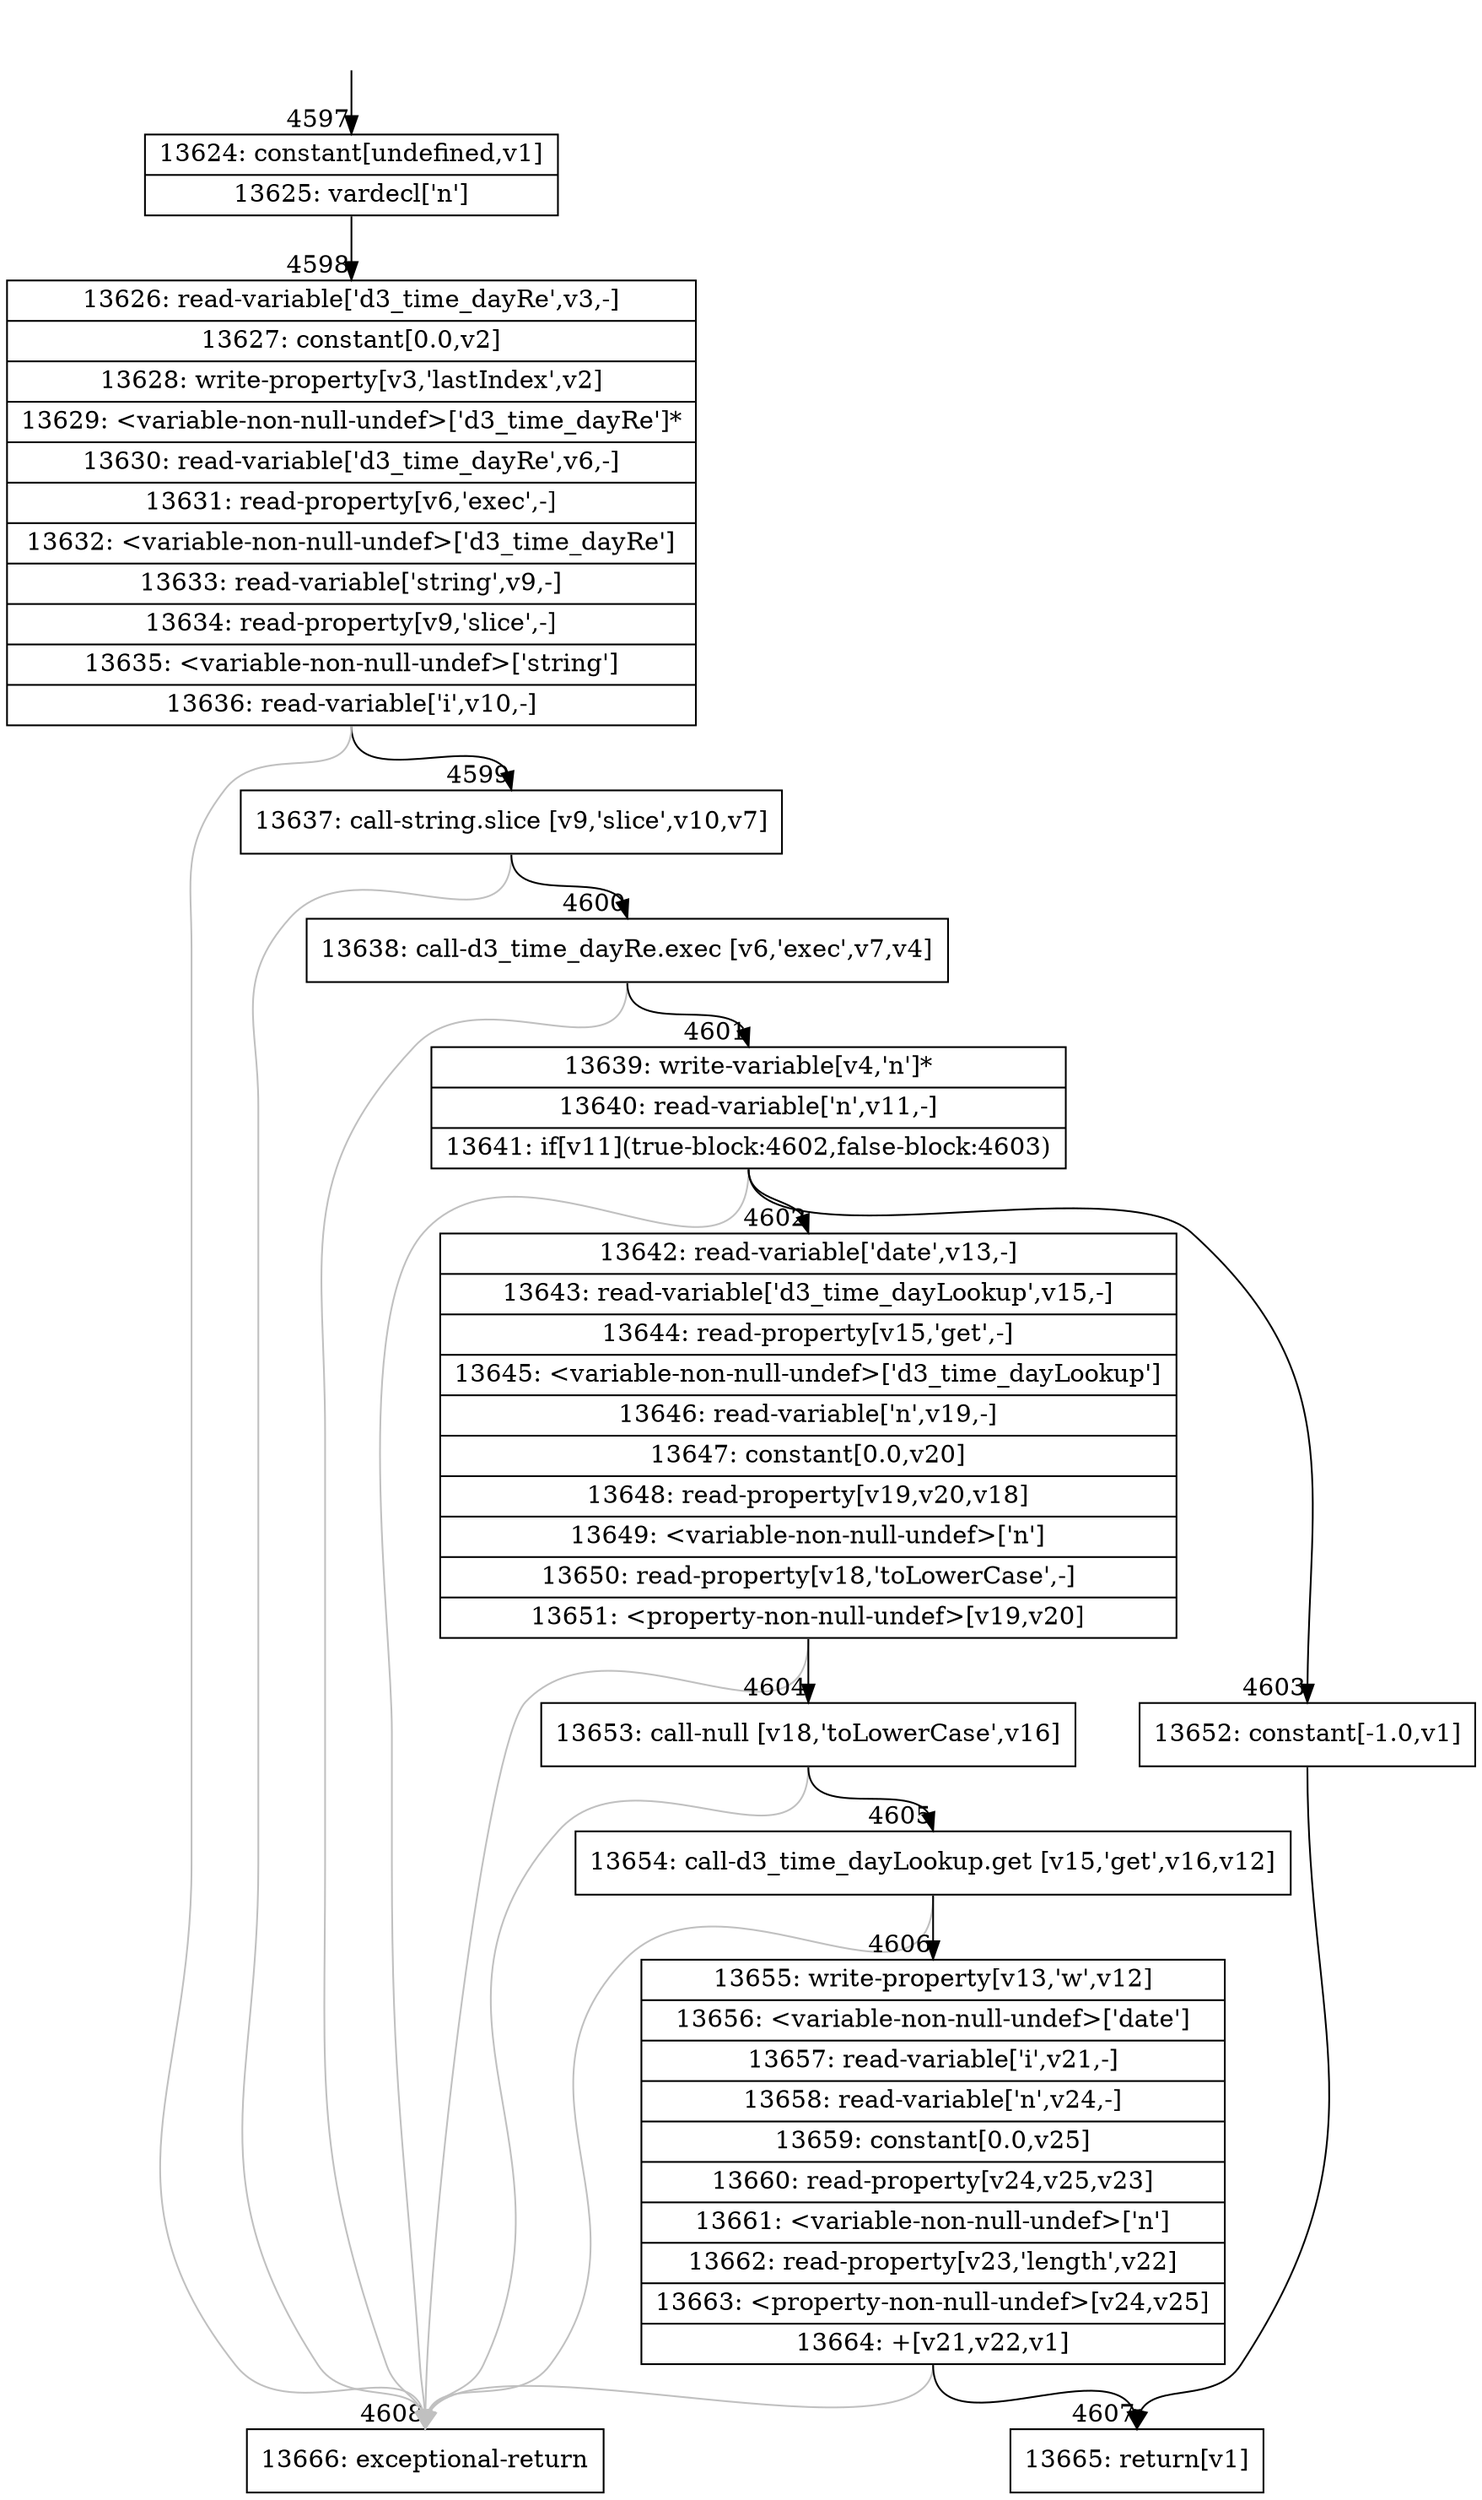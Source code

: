digraph {
rankdir="TD"
BB_entry433[shape=none,label=""];
BB_entry433 -> BB4597 [tailport=s, headport=n, headlabel="    4597"]
BB4597 [shape=record label="{13624: constant[undefined,v1]|13625: vardecl['n']}" ] 
BB4597 -> BB4598 [tailport=s, headport=n, headlabel="      4598"]
BB4598 [shape=record label="{13626: read-variable['d3_time_dayRe',v3,-]|13627: constant[0.0,v2]|13628: write-property[v3,'lastIndex',v2]|13629: \<variable-non-null-undef\>['d3_time_dayRe']*|13630: read-variable['d3_time_dayRe',v6,-]|13631: read-property[v6,'exec',-]|13632: \<variable-non-null-undef\>['d3_time_dayRe']|13633: read-variable['string',v9,-]|13634: read-property[v9,'slice',-]|13635: \<variable-non-null-undef\>['string']|13636: read-variable['i',v10,-]}" ] 
BB4598 -> BB4599 [tailport=s, headport=n, headlabel="      4599"]
BB4598 -> BB4608 [tailport=s, headport=n, color=gray, headlabel="      4608"]
BB4599 [shape=record label="{13637: call-string.slice [v9,'slice',v10,v7]}" ] 
BB4599 -> BB4600 [tailport=s, headport=n, headlabel="      4600"]
BB4599 -> BB4608 [tailport=s, headport=n, color=gray]
BB4600 [shape=record label="{13638: call-d3_time_dayRe.exec [v6,'exec',v7,v4]}" ] 
BB4600 -> BB4601 [tailport=s, headport=n, headlabel="      4601"]
BB4600 -> BB4608 [tailport=s, headport=n, color=gray]
BB4601 [shape=record label="{13639: write-variable[v4,'n']*|13640: read-variable['n',v11,-]|13641: if[v11](true-block:4602,false-block:4603)}" ] 
BB4601 -> BB4602 [tailport=s, headport=n, headlabel="      4602"]
BB4601 -> BB4603 [tailport=s, headport=n, headlabel="      4603"]
BB4601 -> BB4608 [tailport=s, headport=n, color=gray]
BB4602 [shape=record label="{13642: read-variable['date',v13,-]|13643: read-variable['d3_time_dayLookup',v15,-]|13644: read-property[v15,'get',-]|13645: \<variable-non-null-undef\>['d3_time_dayLookup']|13646: read-variable['n',v19,-]|13647: constant[0.0,v20]|13648: read-property[v19,v20,v18]|13649: \<variable-non-null-undef\>['n']|13650: read-property[v18,'toLowerCase',-]|13651: \<property-non-null-undef\>[v19,v20]}" ] 
BB4602 -> BB4604 [tailport=s, headport=n, headlabel="      4604"]
BB4602 -> BB4608 [tailport=s, headport=n, color=gray]
BB4603 [shape=record label="{13652: constant[-1.0,v1]}" ] 
BB4603 -> BB4607 [tailport=s, headport=n, headlabel="      4607"]
BB4604 [shape=record label="{13653: call-null [v18,'toLowerCase',v16]}" ] 
BB4604 -> BB4605 [tailport=s, headport=n, headlabel="      4605"]
BB4604 -> BB4608 [tailport=s, headport=n, color=gray]
BB4605 [shape=record label="{13654: call-d3_time_dayLookup.get [v15,'get',v16,v12]}" ] 
BB4605 -> BB4606 [tailport=s, headport=n, headlabel="      4606"]
BB4605 -> BB4608 [tailport=s, headport=n, color=gray]
BB4606 [shape=record label="{13655: write-property[v13,'w',v12]|13656: \<variable-non-null-undef\>['date']|13657: read-variable['i',v21,-]|13658: read-variable['n',v24,-]|13659: constant[0.0,v25]|13660: read-property[v24,v25,v23]|13661: \<variable-non-null-undef\>['n']|13662: read-property[v23,'length',v22]|13663: \<property-non-null-undef\>[v24,v25]|13664: +[v21,v22,v1]}" ] 
BB4606 -> BB4607 [tailport=s, headport=n]
BB4606 -> BB4608 [tailport=s, headport=n, color=gray]
BB4607 [shape=record label="{13665: return[v1]}" ] 
BB4608 [shape=record label="{13666: exceptional-return}" ] 
//#$~ 2693
}
